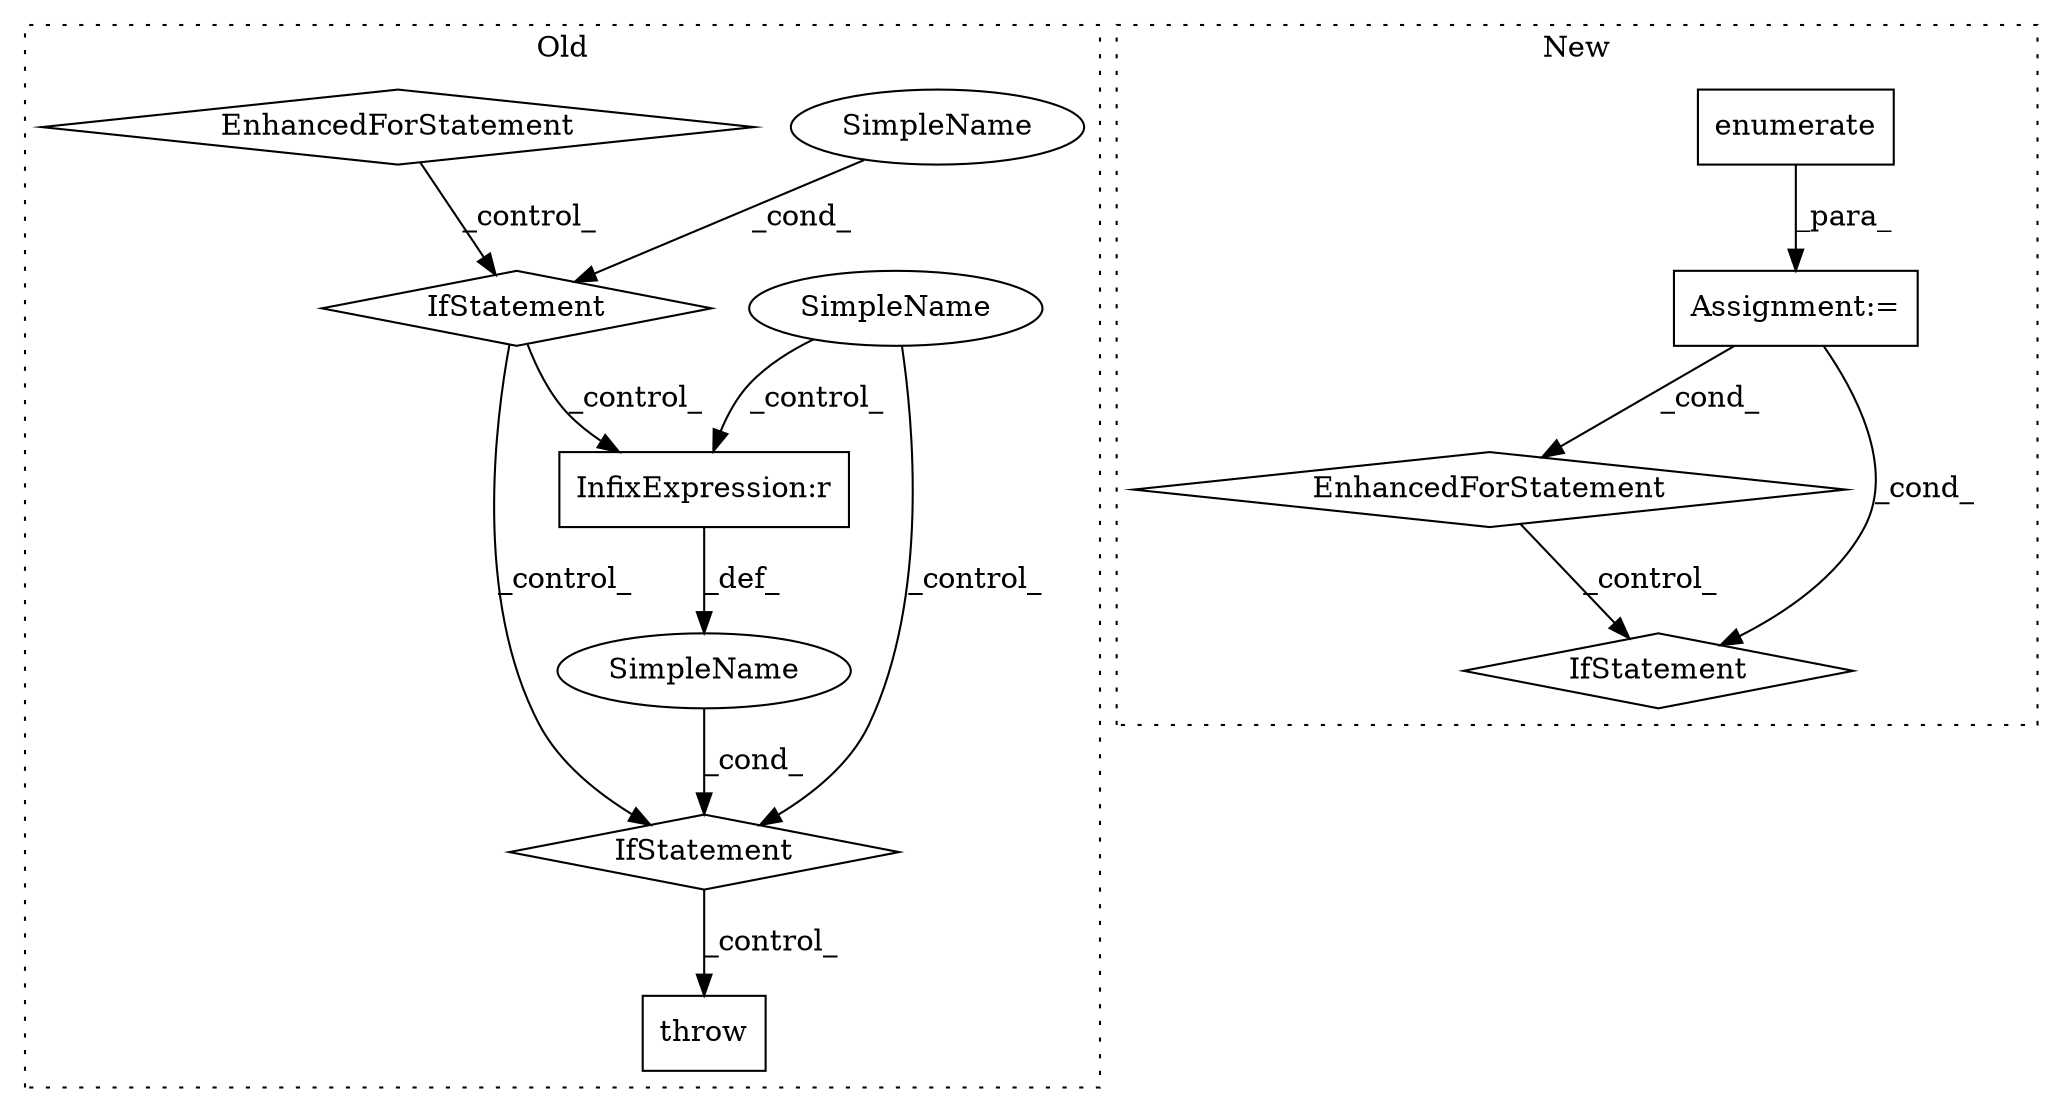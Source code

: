 digraph G {
subgraph cluster0 {
1 [label="throw" a="53" s="715" l="6" shape="box"];
5 [label="IfStatement" a="25" s="653,703" l="4,2" shape="diamond"];
6 [label="SimpleName" a="42" s="" l="" shape="ellipse"];
8 [label="SimpleName" a="42" s="" l="" shape="ellipse"];
9 [label="SimpleName" a="42" s="" l="" shape="ellipse"];
10 [label="IfStatement" a="25" s="432,473" l="4,2" shape="diamond"];
11 [label="EnhancedForStatement" a="70" s="314,422" l="53,2" shape="diamond"];
12 [label="InfixExpression:r" a="27" s="683" l="4" shape="box"];
label = "Old";
style="dotted";
}
subgraph cluster1 {
2 [label="enumerate" a="32" s="501,529" l="10,1" shape="box"];
3 [label="Assignment:=" a="7" s="410,530" l="73,2" shape="box"];
4 [label="EnhancedForStatement" a="70" s="410,530" l="73,2" shape="diamond"];
7 [label="IfStatement" a="25" s="582,616" l="4,2" shape="diamond"];
label = "New";
style="dotted";
}
2 -> 3 [label="_para_"];
3 -> 7 [label="_cond_"];
3 -> 4 [label="_cond_"];
4 -> 7 [label="_control_"];
5 -> 1 [label="_control_"];
6 -> 5 [label="_cond_"];
8 -> 10 [label="_cond_"];
9 -> 12 [label="_control_"];
9 -> 5 [label="_control_"];
10 -> 12 [label="_control_"];
10 -> 5 [label="_control_"];
11 -> 10 [label="_control_"];
12 -> 6 [label="_def_"];
}